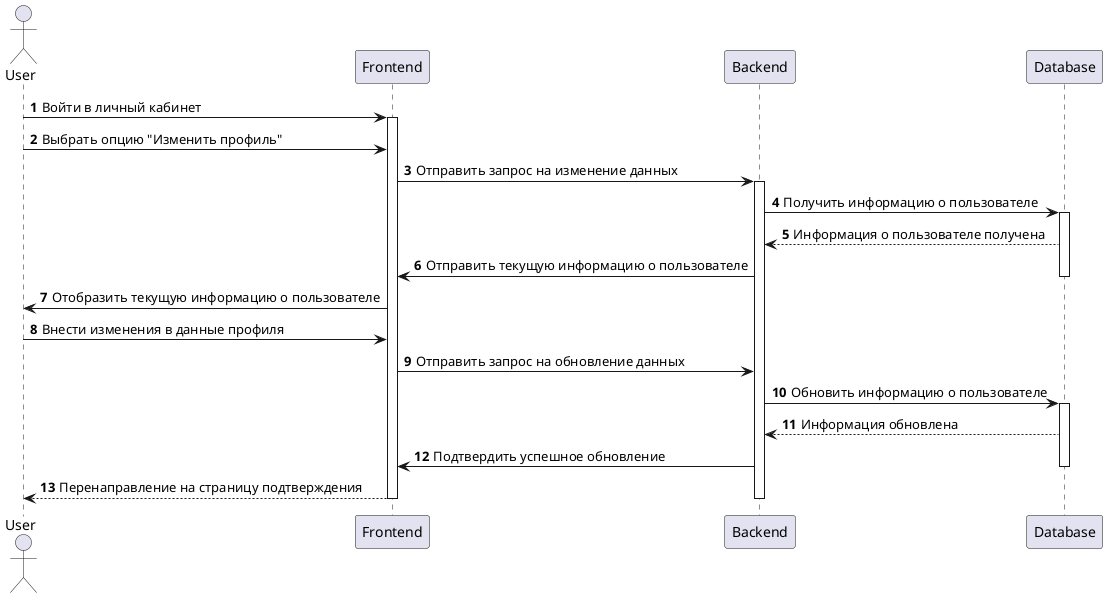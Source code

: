 @startuml

autonumber
actor User
participant "Frontend" as Frontend
participant "Backend" as Backend
participant Database

User -> Frontend: Войти в личный кабинет

activate Frontend

User -> Frontend: Выбрать опцию "Изменить профиль"
Frontend -> Backend: Отправить запрос на изменение данных
activate Backend

Backend -> Database: Получить информацию о пользователе
activate Database
Database --> Backend: Информация о пользователе получена

Backend -> Frontend: Отправить текущую информацию о пользователе
deactivate Database

Frontend -> User: Отобразить текущую информацию о пользователе
User -> Frontend: Внести изменения в данные профиля
Frontend -> Backend: Отправить запрос на обновление данных

Backend -> Database: Обновить информацию о пользователе
activate Database
Database --> Backend: Информация обновлена

Backend -> Frontend: Подтвердить успешное обновление
deactivate Database

Frontend --> User: Перенаправление на страницу подтверждения

deactivate Backend
deactivate Frontend

@enduml
